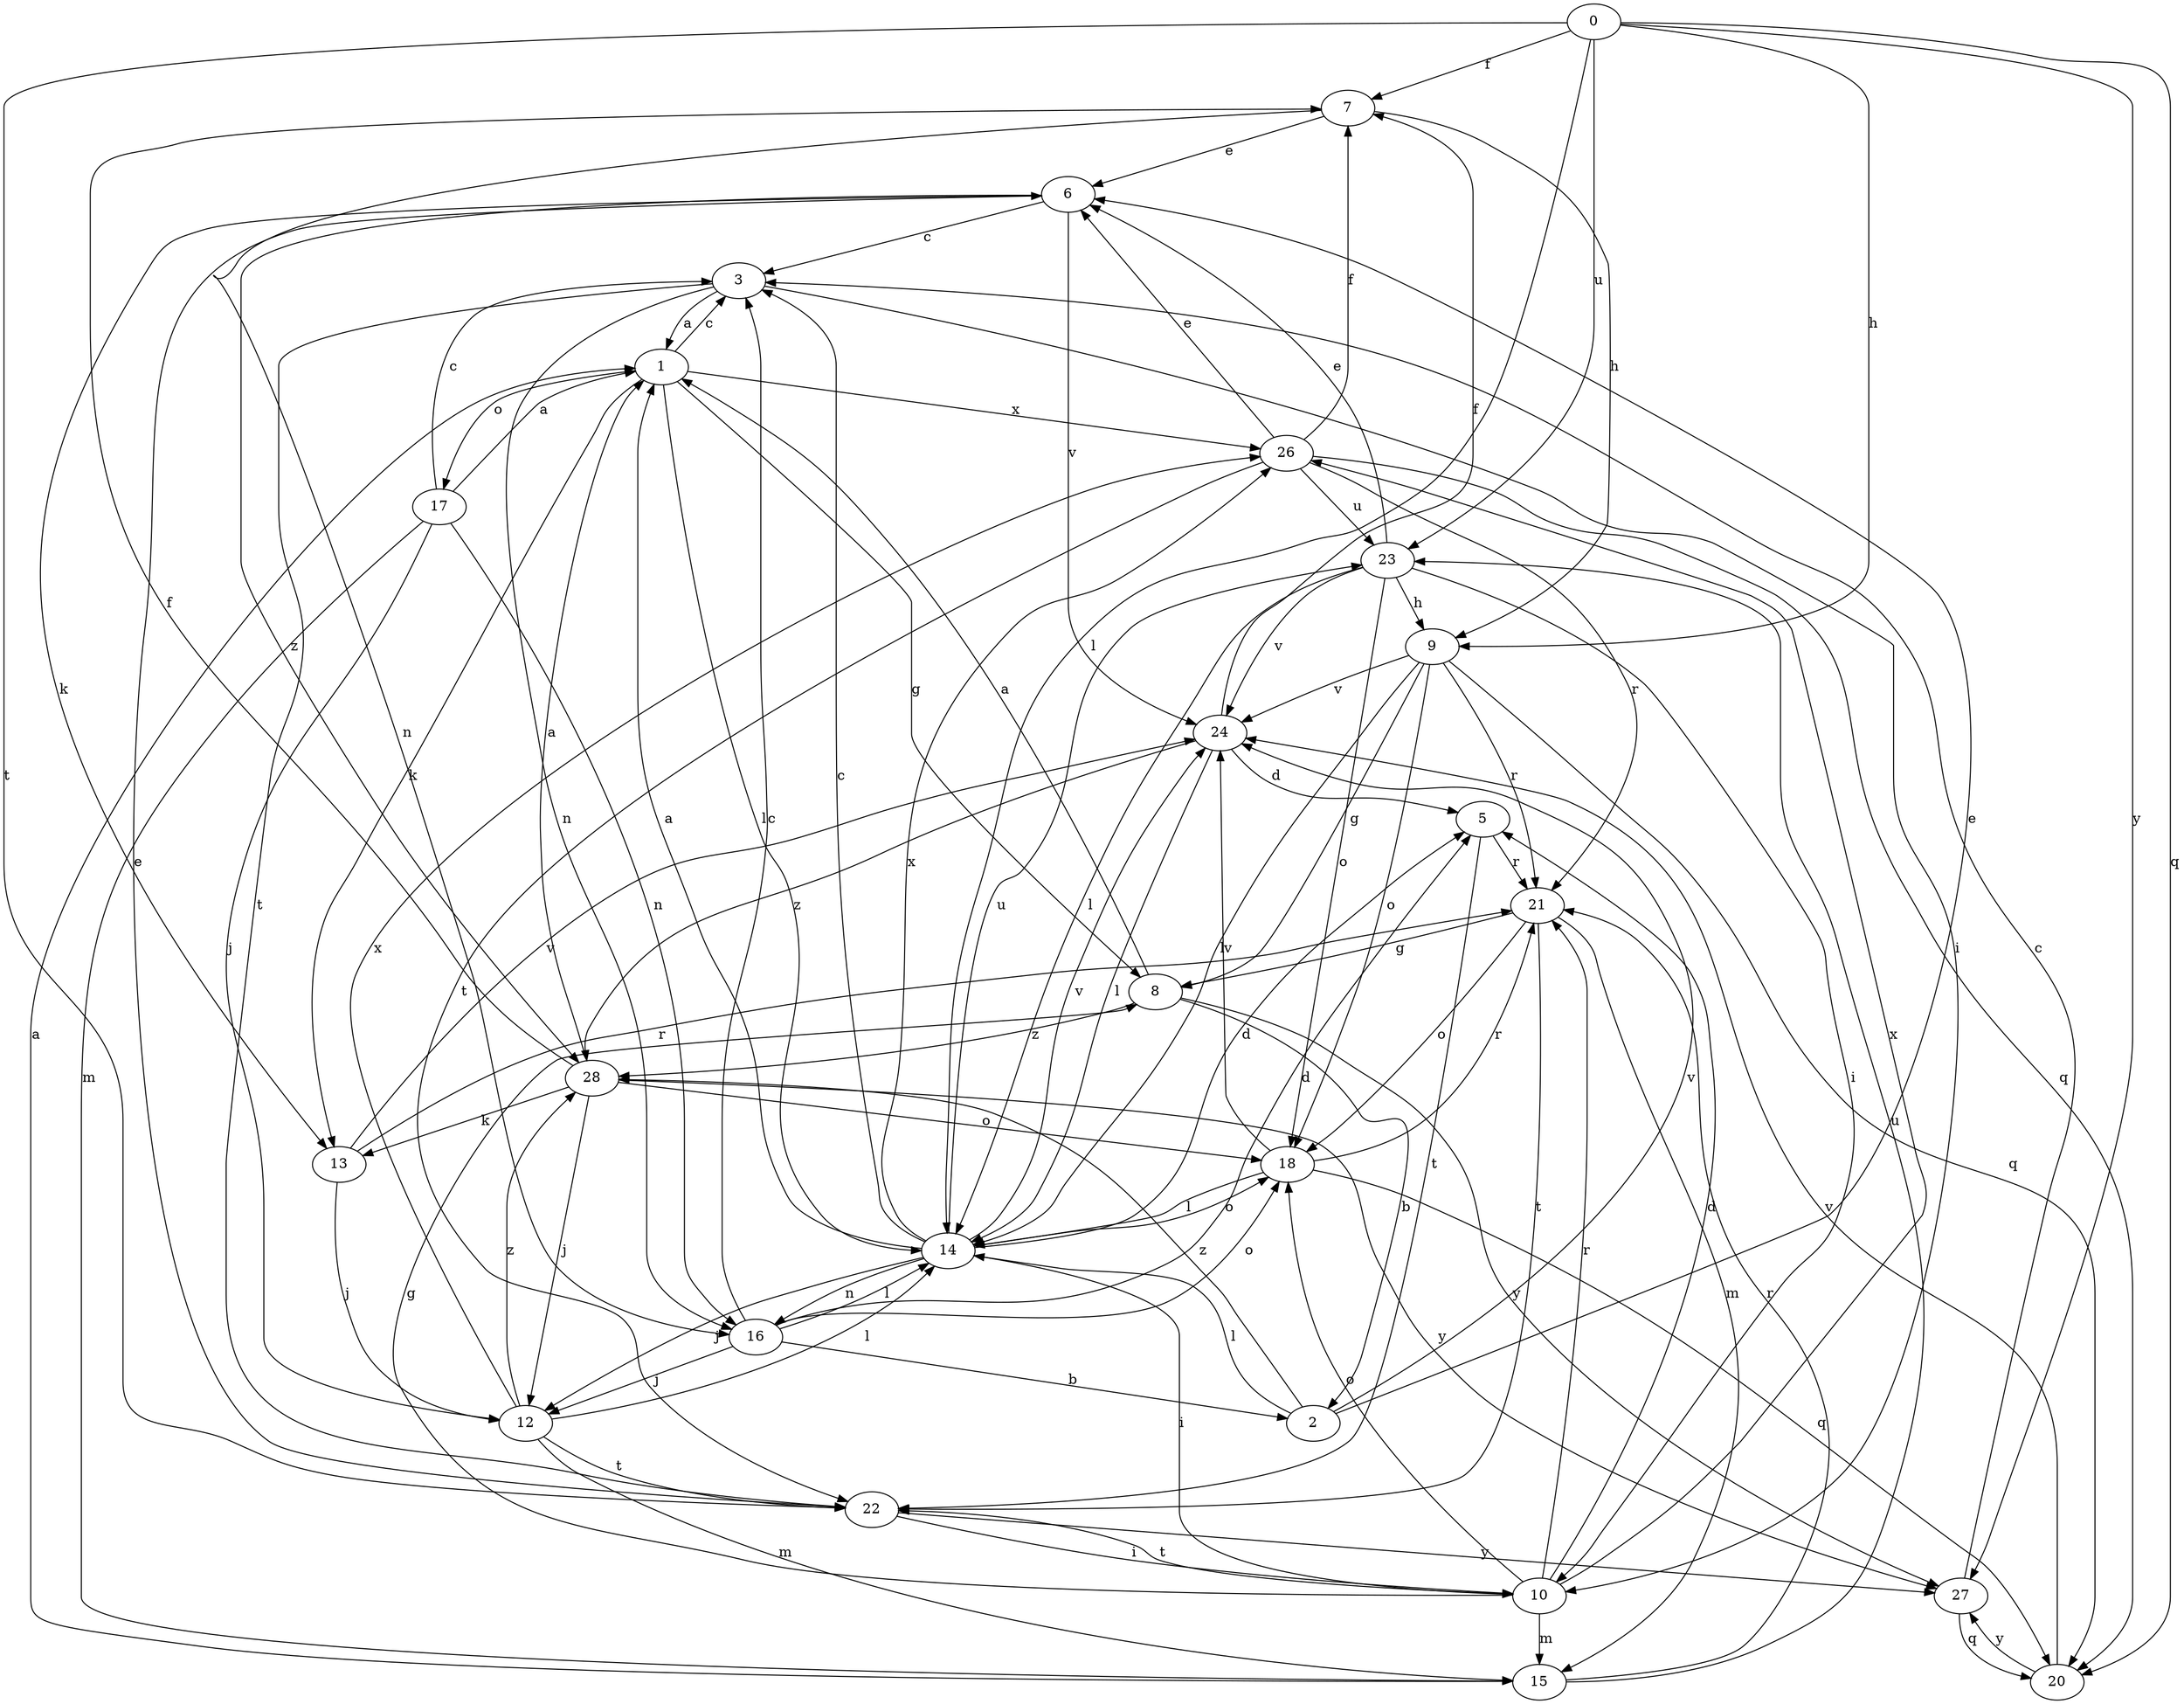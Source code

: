 strict digraph  {
0;
1;
2;
3;
5;
6;
7;
8;
9;
10;
12;
13;
14;
15;
16;
17;
18;
20;
21;
22;
23;
24;
26;
27;
28;
0 -> 7  [label=f];
0 -> 9  [label=h];
0 -> 14  [label=l];
0 -> 20  [label=q];
0 -> 22  [label=t];
0 -> 23  [label=u];
0 -> 27  [label=y];
1 -> 3  [label=c];
1 -> 8  [label=g];
1 -> 13  [label=k];
1 -> 14  [label=l];
1 -> 17  [label=o];
1 -> 26  [label=x];
2 -> 6  [label=e];
2 -> 14  [label=l];
2 -> 24  [label=v];
2 -> 28  [label=z];
3 -> 1  [label=a];
3 -> 10  [label=i];
3 -> 16  [label=n];
3 -> 22  [label=t];
5 -> 21  [label=r];
5 -> 22  [label=t];
6 -> 3  [label=c];
6 -> 13  [label=k];
6 -> 24  [label=v];
6 -> 28  [label=z];
7 -> 6  [label=e];
7 -> 9  [label=h];
7 -> 16  [label=n];
8 -> 1  [label=a];
8 -> 2  [label=b];
8 -> 27  [label=y];
8 -> 28  [label=z];
9 -> 8  [label=g];
9 -> 14  [label=l];
9 -> 18  [label=o];
9 -> 20  [label=q];
9 -> 21  [label=r];
9 -> 24  [label=v];
10 -> 5  [label=d];
10 -> 8  [label=g];
10 -> 15  [label=m];
10 -> 18  [label=o];
10 -> 21  [label=r];
10 -> 22  [label=t];
10 -> 26  [label=x];
12 -> 14  [label=l];
12 -> 15  [label=m];
12 -> 22  [label=t];
12 -> 26  [label=x];
12 -> 28  [label=z];
13 -> 12  [label=j];
13 -> 21  [label=r];
13 -> 24  [label=v];
14 -> 1  [label=a];
14 -> 3  [label=c];
14 -> 5  [label=d];
14 -> 10  [label=i];
14 -> 12  [label=j];
14 -> 16  [label=n];
14 -> 18  [label=o];
14 -> 23  [label=u];
14 -> 24  [label=v];
14 -> 26  [label=x];
15 -> 1  [label=a];
15 -> 21  [label=r];
15 -> 23  [label=u];
16 -> 2  [label=b];
16 -> 3  [label=c];
16 -> 5  [label=d];
16 -> 12  [label=j];
16 -> 14  [label=l];
16 -> 18  [label=o];
17 -> 1  [label=a];
17 -> 3  [label=c];
17 -> 12  [label=j];
17 -> 15  [label=m];
17 -> 16  [label=n];
18 -> 14  [label=l];
18 -> 20  [label=q];
18 -> 21  [label=r];
18 -> 24  [label=v];
20 -> 24  [label=v];
20 -> 27  [label=y];
21 -> 8  [label=g];
21 -> 15  [label=m];
21 -> 18  [label=o];
21 -> 22  [label=t];
22 -> 6  [label=e];
22 -> 10  [label=i];
22 -> 27  [label=y];
23 -> 6  [label=e];
23 -> 9  [label=h];
23 -> 10  [label=i];
23 -> 14  [label=l];
23 -> 18  [label=o];
23 -> 24  [label=v];
24 -> 5  [label=d];
24 -> 7  [label=f];
24 -> 14  [label=l];
24 -> 28  [label=z];
26 -> 6  [label=e];
26 -> 7  [label=f];
26 -> 20  [label=q];
26 -> 21  [label=r];
26 -> 22  [label=t];
26 -> 23  [label=u];
27 -> 3  [label=c];
27 -> 20  [label=q];
28 -> 1  [label=a];
28 -> 7  [label=f];
28 -> 12  [label=j];
28 -> 13  [label=k];
28 -> 18  [label=o];
28 -> 27  [label=y];
}
